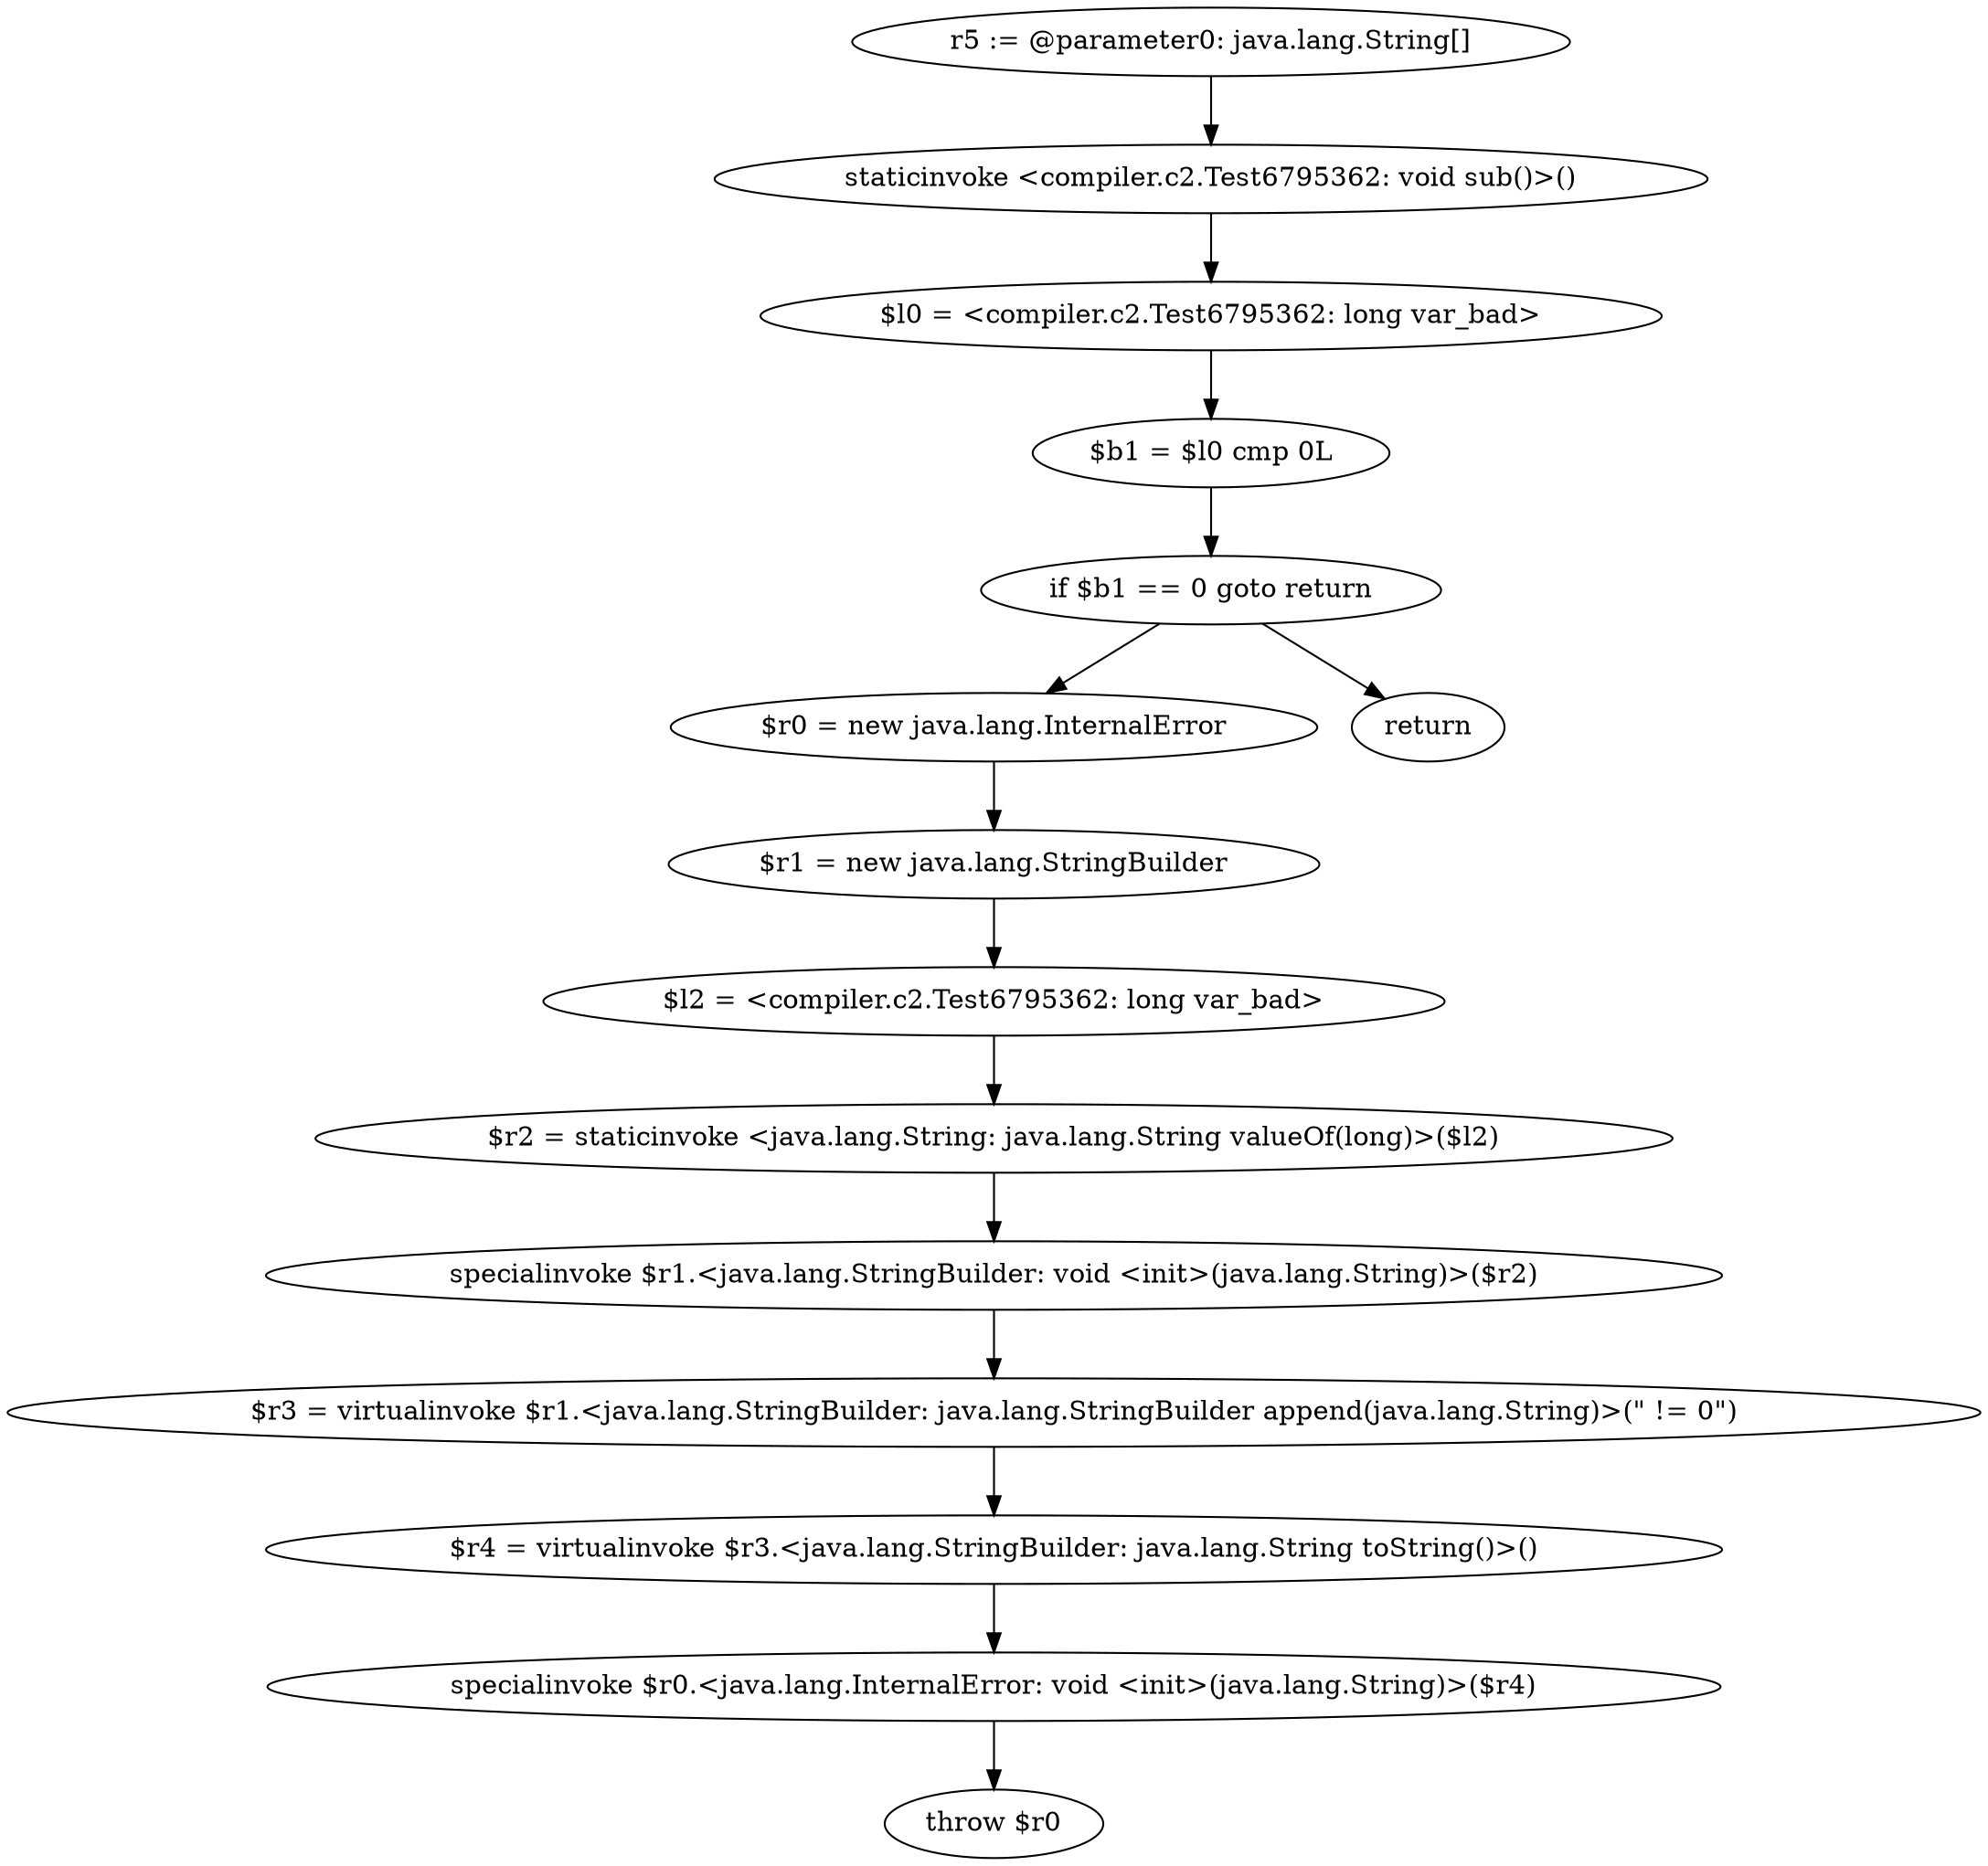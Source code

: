 digraph "unitGraph" {
    "r5 := @parameter0: java.lang.String[]"
    "staticinvoke <compiler.c2.Test6795362: void sub()>()"
    "$l0 = <compiler.c2.Test6795362: long var_bad>"
    "$b1 = $l0 cmp 0L"
    "if $b1 == 0 goto return"
    "$r0 = new java.lang.InternalError"
    "$r1 = new java.lang.StringBuilder"
    "$l2 = <compiler.c2.Test6795362: long var_bad>"
    "$r2 = staticinvoke <java.lang.String: java.lang.String valueOf(long)>($l2)"
    "specialinvoke $r1.<java.lang.StringBuilder: void <init>(java.lang.String)>($r2)"
    "$r3 = virtualinvoke $r1.<java.lang.StringBuilder: java.lang.StringBuilder append(java.lang.String)>(\" != 0\")"
    "$r4 = virtualinvoke $r3.<java.lang.StringBuilder: java.lang.String toString()>()"
    "specialinvoke $r0.<java.lang.InternalError: void <init>(java.lang.String)>($r4)"
    "throw $r0"
    "return"
    "r5 := @parameter0: java.lang.String[]"->"staticinvoke <compiler.c2.Test6795362: void sub()>()";
    "staticinvoke <compiler.c2.Test6795362: void sub()>()"->"$l0 = <compiler.c2.Test6795362: long var_bad>";
    "$l0 = <compiler.c2.Test6795362: long var_bad>"->"$b1 = $l0 cmp 0L";
    "$b1 = $l0 cmp 0L"->"if $b1 == 0 goto return";
    "if $b1 == 0 goto return"->"$r0 = new java.lang.InternalError";
    "if $b1 == 0 goto return"->"return";
    "$r0 = new java.lang.InternalError"->"$r1 = new java.lang.StringBuilder";
    "$r1 = new java.lang.StringBuilder"->"$l2 = <compiler.c2.Test6795362: long var_bad>";
    "$l2 = <compiler.c2.Test6795362: long var_bad>"->"$r2 = staticinvoke <java.lang.String: java.lang.String valueOf(long)>($l2)";
    "$r2 = staticinvoke <java.lang.String: java.lang.String valueOf(long)>($l2)"->"specialinvoke $r1.<java.lang.StringBuilder: void <init>(java.lang.String)>($r2)";
    "specialinvoke $r1.<java.lang.StringBuilder: void <init>(java.lang.String)>($r2)"->"$r3 = virtualinvoke $r1.<java.lang.StringBuilder: java.lang.StringBuilder append(java.lang.String)>(\" != 0\")";
    "$r3 = virtualinvoke $r1.<java.lang.StringBuilder: java.lang.StringBuilder append(java.lang.String)>(\" != 0\")"->"$r4 = virtualinvoke $r3.<java.lang.StringBuilder: java.lang.String toString()>()";
    "$r4 = virtualinvoke $r3.<java.lang.StringBuilder: java.lang.String toString()>()"->"specialinvoke $r0.<java.lang.InternalError: void <init>(java.lang.String)>($r4)";
    "specialinvoke $r0.<java.lang.InternalError: void <init>(java.lang.String)>($r4)"->"throw $r0";
}

